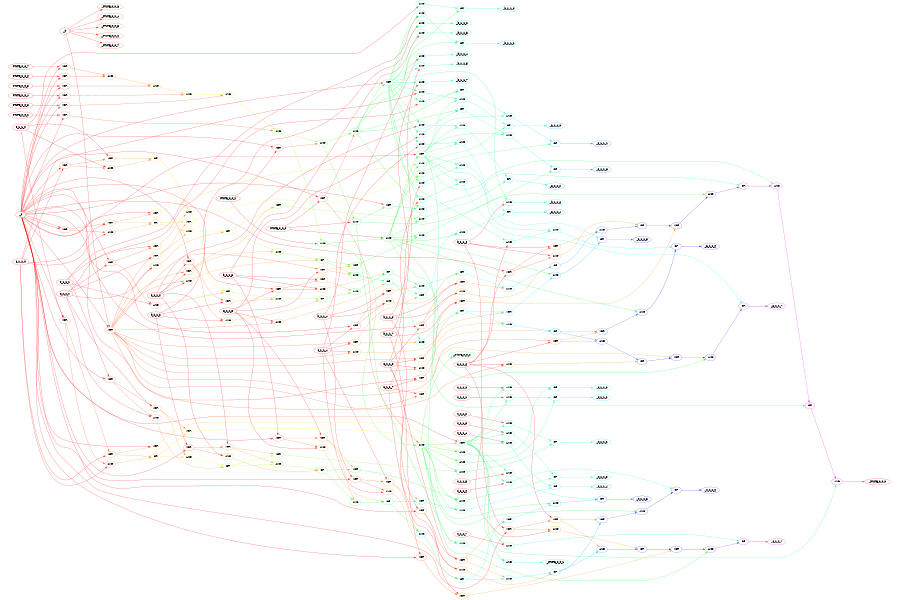 /* clusterrank is local, global or none */
digraph gates {
ordering=out;
clusterrank=global;
size="6,4";
ratio=fill;
remincross=true;
rankdir=LR;
style="invis";
node [fontname=Helvetica];
node [color="0.000000,1.0,1.0"];
subgraph cluster_0 { rank=same;
_0 [label="_0"];
_1 [label="_1"];
a_1_1_0 [label="a_1_1_0"];
a_1_1_1 [label="a_1_1_1"];
a_1_1_2 [label="a_1_1_2"];
a_1_1_3 [label="a_1_1_3"];
a_1_1_4 [label="a_1_1_4"];
a_1_1_5 [label="a_1_1_5"];
a_1_1_6 [label="a_1_1_6"];
a_1_1_7 [label="a_1_1_7"];
b_1_1_0 [label="b_1_1_0"];
b_1_1_1 [label="b_1_1_1"];
b_1_1_2 [label="b_1_1_2"];
b_1_1_3 [label="b_1_1_3"];
b_1_1_4 [label="b_1_1_4"];
b_1_1_5 [label="b_1_1_5"];
b_1_1_6 [label="b_1_1_6"];
b_1_1_7 [label="b_1_1_7"];
c_1_1_0 [label="c_1_1_0"];
c_1_1_1 [label="c_1_1_1"];
c_1_1_2 [label="c_1_1_2"];
c_1_1_3 [label="c_1_1_3"];
c_1_1_4 [label="c_1_1_4"];
c_1_1_5 [label="c_1_1_5"];
c_1_1_6 [label="c_1_1_6"];
c_1_1_7 [label="c_1_1_7"];
STATE_0_0_0 [label="STATE_0_0_0"];
STATE_0_0_1 [label="STATE_0_0_1"];
STATE_0_0_2 [label="STATE_0_0_2"];
STATE_0_0_3 [label="STATE_0_0_3"];
STATE_0_0_4 [label="STATE_0_0_4"];
STATE_0_0_5 [label="STATE_0_0_5"];
STATE_0_0_6 [label="STATE_0_0_6"];
STATE_0_0_7 [label="STATE_0_0_7"];
}
node [color="0.043478,1.0,1.0"];
subgraph cluster_1 { rank=same;
G2 [label="XOR"];
G3 [label="XOR"];
G5 [label="XOR"];
G7 [label="XOR"];
G9 [label="XOR"];
G11 [label="XOR"];
G13 [label="XOR"];
G15 [label="XOR"];
G39 [label="XOR"];
G40 [label="XOR"];
G41 [label="XOR"];
G42 [label="XOR"];
G43 [label="XOR"];
G44 [label="XOR"];
G45 [label="XOR"];
G46 [label="XOR"];
G82 [label="XOR"];
G83 [label="XOR"];
G149 [label="XOR"];
G150 [label="XOR"];
G151 [label="XOR"];
G152 [label="XOR"];
G153 [label="XOR"];
G154 [label="XOR"];
G155 [label="XOR"];
G156 [label="XOR"];
_STATE_0_0_3 [label="_STATE_0_0_3"];
_STATE_0_0_4 [label="_STATE_0_0_4"];
_STATE_0_0_5 [label="_STATE_0_0_5"];
_STATE_0_0_6 [label="_STATE_0_0_6"];
_STATE_0_0_7 [label="_STATE_0_0_7"];
}
node [color="0.086957,1.0,1.0"];
subgraph cluster_2 { rank=same;
G4 [label="AND"];
G47 [label="XOR"];
G48 [label="AND"];
G50 [label="XOR"];
G51 [label="AND"];
G54 [label="XOR"];
G55 [label="AND"];
G58 [label="XOR"];
G59 [label="AND"];
G62 [label="XOR"];
G63 [label="AND"];
G66 [label="XOR"];
G67 [label="AND"];
G70 [label="XOR"];
G71 [label="AND"];
G74 [label="XOR"];
G84 [label="XOR"];
G86 [label="AND"];
G88 [label="XOR"];
G90 [label="AND"];
G93 [label="XOR"];
G95 [label="AND"];
G98 [label="XOR"];
G100 [label="AND"];
G103 [label="XOR"];
G105 [label="AND"];
G108 [label="XOR"];
G110 [label="AND"];
G113 [label="XOR"];
G115 [label="AND"];
G118 [label="XOR"];
G157 [label="XOR"];
G159 [label="AND"];
G161 [label="XOR"];
G163 [label="AND"];
G166 [label="XOR"];
G168 [label="AND"];
G171 [label="XOR"];
G173 [label="AND"];
G176 [label="XOR"];
G178 [label="AND"];
G181 [label="XOR"];
G183 [label="AND"];
G186 [label="XOR"];
G188 [label="AND"];
G191 [label="XOR"];
}
node [color="0.130435,1.0,1.0"];
subgraph cluster_3 { rank=same;
G6 [label="AND"];
G49 [label="OR"];
G85 [label="XOR"];
G87 [label="OR"];
G158 [label="XOR"];
G160 [label="OR"];
}
node [color="0.173913,1.0,1.0"];
subgraph cluster_4 { rank=same;
G8 [label="AND"];
G52 [label="AND"];
G89 [label="XOR"];
G91 [label="AND"];
G162 [label="XOR"];
G164 [label="AND"];
}
node [color="0.217391,1.0,1.0"];
subgraph cluster_5 { rank=same;
G10 [label="AND"];
G53 [label="OR"];
G92 [label="OR"];
G165 [label="OR"];
}
node [color="0.260870,1.0,1.0"];
subgraph cluster_6 { rank=same;
G12 [label="AND"];
G56 [label="AND"];
G94 [label="XOR"];
G96 [label="AND"];
G167 [label="XOR"];
G169 [label="AND"];
}
node [color="0.304348,1.0,1.0"];
subgraph cluster_7 { rank=same;
G14 [label="AND"];
G57 [label="OR"];
G80 [label="AND"];
G97 [label="OR"];
G170 [label="OR"];
}
node [color="0.347826,1.0,1.0"];
subgraph cluster_8 { rank=same;
G16 [label="AND"];
G38 [label="AND"];
G60 [label="AND"];
G81 [label="AND"];
G99 [label="XOR"];
G101 [label="AND"];
G148 [label="AND"];
G172 [label="XOR"];
G174 [label="AND"];
}
node [color="0.391304,1.0,1.0"];
subgraph cluster_9 { rank=same;
G17 [label="XOR"];
G61 [label="OR"];
G76 [label="XOR"];
G102 [label="OR"];
G120 [label="XOR"];
G122 [label="AND"];
G125 [label="AND"];
G128 [label="AND"];
G131 [label="AND"];
G175 [label="OR"];
G193 [label="XOR"];
G195 [label="AND"];
G198 [label="AND"];
G201 [label="AND"];
G204 [label="AND"];
_STATE_0_0_2 [label="_STATE_0_0_2"];
}
node [color="0.434783,1.0,1.0"];
subgraph cluster_10 { rank=same;
G18 [label="AND"];
G20 [label="AND"];
G22 [label="AND"];
G23 [label="AND"];
G24 [label="AND"];
G25 [label="AND"];
G26 [label="AND"];
G27 [label="AND"];
G28 [label="AND"];
G29 [label="AND"];
G31 [label="AND"];
G32 [label="AND"];
G34 [label="AND"];
G35 [label="AND"];
G36 [label="AND"];
G37 [label="AND"];
G64 [label="AND"];
G77 [label="AND"];
G104 [label="XOR"];
G106 [label="AND"];
G147 [label="AND"];
G177 [label="XOR"];
G179 [label="AND"];
G194 [label="AND"];
G197 [label="AND"];
G200 [label="AND"];
G203 [label="AND"];
G206 [label="AND"];
G209 [label="AND"];
G212 [label="AND"];
G215 [label="AND"];
}
node [color="0.478261,1.0,1.0"];
subgraph cluster_11 { rank=same;
G19 [label="OR"];
G21 [label="OR"];
G30 [label="OR"];
G33 [label="OR"];
G65 [label="OR"];
G107 [label="OR"];
G121 [label="AND"];
G127 [label="AND"];
G133 [label="AND"];
G134 [label="AND"];
G136 [label="AND"];
G139 [label="AND"];
G142 [label="AND"];
G180 [label="OR"];
G196 [label="OR"];
G199 [label="OR"];
G202 [label="OR"];
G205 [label="OR"];
G207 [label="AND"];
G219 [label="AND"];
_b_1_1_2 [label="_b_1_1_2"];
_b_1_1_3 [label="_b_1_1_3"];
_b_1_1_4 [label="_b_1_1_4"];
_b_1_1_5 [label="_b_1_1_5"];
_b_1_1_6 [label="_b_1_1_6"];
_b_1_1_7 [label="_b_1_1_7"];
}
node [color="0.521739,1.0,1.0"];
subgraph cluster_12 { rank=same;
G68 [label="AND"];
G109 [label="XOR"];
G111 [label="AND"];
G123 [label="OR"];
G124 [label="AND"];
G129 [label="OR"];
G130 [label="AND"];
G135 [label="OR"];
G182 [label="XOR"];
G184 [label="AND"];
G208 [label="OR"];
_b_1_1_0 [label="_b_1_1_0"];
_b_1_1_1 [label="_b_1_1_1"];
_c_1_1_0 [label="_c_1_1_0"];
_c_1_1_1 [label="_c_1_1_1"];
_c_1_1_2 [label="_c_1_1_2"];
_c_1_1_3 [label="_c_1_1_3"];
_STATE_0_0_1 [label="_STATE_0_0_1"];
}
node [color="0.565217,1.0,1.0"];
subgraph cluster_13 { rank=same;
G69 [label="OR"];
G112 [label="OR"];
G126 [label="OR"];
G132 [label="OR"];
G137 [label="AND"];
G185 [label="OR"];
G210 [label="AND"];
_a_1_1_0 [label="_a_1_1_0"];
_a_1_1_2 [label="_a_1_1_2"];
_a_1_1_4 [label="_a_1_1_4"];
_c_1_1_4 [label="_c_1_1_4"];
}
node [color="0.608696,1.0,1.0"];
subgraph cluster_14 { rank=same;
G72 [label="AND"];
G114 [label="XOR"];
G116 [label="AND"];
G138 [label="OR"];
G187 [label="XOR"];
G189 [label="AND"];
G211 [label="OR"];
_a_1_1_1 [label="_a_1_1_1"];
_a_1_1_3 [label="_a_1_1_3"];
}
node [color="0.652174,1.0,1.0"];
subgraph cluster_15 { rank=same;
G73 [label="OR"];
G117 [label="OR"];
G140 [label="AND"];
G190 [label="OR"];
G213 [label="AND"];
_a_1_1_5 [label="_a_1_1_5"];
_c_1_1_5 [label="_c_1_1_5"];
}
node [color="0.695652,1.0,1.0"];
subgraph cluster_16 { rank=same;
G75 [label="XOR"];
G119 [label="XOR"];
G141 [label="OR"];
G192 [label="XOR"];
G214 [label="OR"];
}
node [color="0.739130,1.0,1.0"];
subgraph cluster_17 { rank=same;
G78 [label="AND"];
G143 [label="AND"];
G216 [label="AND"];
_a_1_1_6 [label="_a_1_1_6"];
_c_1_1_6 [label="_c_1_1_6"];
}
node [color="0.782609,1.0,1.0"];
subgraph cluster_18 { rank=same;
G79 [label="OR"];
G144 [label="OR"];
G217 [label="OR"];
}
node [color="0.826087,1.0,1.0"];
subgraph cluster_19 { rank=same;
G145 [label="AND"];
_a_1_1_7 [label="_a_1_1_7"];
_c_1_1_7 [label="_c_1_1_7"];
}
node [color="0.869565,1.0,1.0"];
subgraph cluster_20 { rank=same;
G146 [label="OR"];
}
node [color="0.913043,1.0,1.0"];
subgraph cluster_21 { rank=same;
G218 [label="AND"];
}
node [color="0.956522,1.0,1.0"];
subgraph cluster_22 { rank=same;
_STATE_0_0_0 [label="_STATE_0_0_0"];
}
{
rank = same;
_a_1_1_0 [label="_a_1_1_0"];
_a_1_1_1 [label="_a_1_1_1"];
_a_1_1_2 [label="_a_1_1_2"];
_a_1_1_3 [label="_a_1_1_3"];
_a_1_1_4 [label="_a_1_1_4"];
_a_1_1_5 [label="_a_1_1_5"];
_a_1_1_6 [label="_a_1_1_6"];
_a_1_1_7 [label="_a_1_1_7"];
_b_1_1_0 [label="_b_1_1_0"];
_b_1_1_1 [label="_b_1_1_1"];
_b_1_1_2 [label="_b_1_1_2"];
_b_1_1_3 [label="_b_1_1_3"];
_b_1_1_4 [label="_b_1_1_4"];
_b_1_1_5 [label="_b_1_1_5"];
_b_1_1_6 [label="_b_1_1_6"];
_b_1_1_7 [label="_b_1_1_7"];
_c_1_1_0 [label="_c_1_1_0"];
_c_1_1_1 [label="_c_1_1_1"];
_c_1_1_2 [label="_c_1_1_2"];
_c_1_1_3 [label="_c_1_1_3"];
_c_1_1_4 [label="_c_1_1_4"];
_c_1_1_5 [label="_c_1_1_5"];
_c_1_1_6 [label="_c_1_1_6"];
_c_1_1_7 [label="_c_1_1_7"];
_STATE_0_0_0 [label="_STATE_0_0_0"];
_STATE_0_0_1 [label="_STATE_0_0_1"];
_STATE_0_0_2 [label="_STATE_0_0_2"];
_STATE_0_0_3 [label="_STATE_0_0_3"];
_STATE_0_0_4 [label="_STATE_0_0_4"];
_STATE_0_0_5 [label="_STATE_0_0_5"];
_STATE_0_0_6 [label="_STATE_0_0_6"];
_STATE_0_0_7 [label="_STATE_0_0_7"];
}
_1 -> G2 [color="0.000000,1.0,1.0"];
STATE_0_0_7 -> G2 [color="0.000000,1.0,1.0"];
_1 -> G3 [color="0.000000,1.0,1.0"];
STATE_0_0_6 -> G3 [color="0.000000,1.0,1.0"];
G2 -> G4 [color="0.043478,1.0,1.0"];
G3 -> G4 [color="0.043478,1.0,1.0"];
_1 -> G5 [color="0.000000,1.0,1.0"];
STATE_0_0_5 -> G5 [color="0.000000,1.0,1.0"];
G4 -> G6 [color="0.086957,1.0,1.0"];
G5 -> G6 [color="0.043478,1.0,1.0"];
_1 -> G7 [color="0.000000,1.0,1.0"];
STATE_0_0_4 -> G7 [color="0.000000,1.0,1.0"];
G6 -> G8 [color="0.130435,1.0,1.0"];
G7 -> G8 [color="0.043478,1.0,1.0"];
_1 -> G9 [color="0.000000,1.0,1.0"];
STATE_0_0_3 -> G9 [color="0.000000,1.0,1.0"];
G8 -> G10 [color="0.173913,1.0,1.0"];
G9 -> G10 [color="0.043478,1.0,1.0"];
_1 -> G11 [color="0.000000,1.0,1.0"];
STATE_0_0_2 -> G11 [color="0.000000,1.0,1.0"];
G10 -> G12 [color="0.217391,1.0,1.0"];
G11 -> G12 [color="0.043478,1.0,1.0"];
_1 -> G13 [color="0.000000,1.0,1.0"];
STATE_0_0_1 -> G13 [color="0.000000,1.0,1.0"];
G12 -> G14 [color="0.260870,1.0,1.0"];
G13 -> G14 [color="0.043478,1.0,1.0"];
_1 -> G15 [color="0.000000,1.0,1.0"];
STATE_0_0_0 -> G15 [color="0.000000,1.0,1.0"];
G14 -> G16 [color="0.304348,1.0,1.0"];
G15 -> G16 [color="0.043478,1.0,1.0"];
_1 -> G17 [color="0.000000,1.0,1.0"];
G16 -> G17 [color="0.347826,1.0,1.0"];
G17 -> G18 [color="0.391304,1.0,1.0"];
b_1_1_0 -> G18 [color="0.000000,1.0,1.0"];
G16 -> G19 [color="0.347826,1.0,1.0"];
G18 -> G19 [color="0.434783,1.0,1.0"];
G17 -> G20 [color="0.391304,1.0,1.0"];
b_1_1_1 -> G20 [color="0.000000,1.0,1.0"];
G16 -> G21 [color="0.347826,1.0,1.0"];
G20 -> G21 [color="0.434783,1.0,1.0"];
G17 -> G22 [color="0.391304,1.0,1.0"];
b_1_1_2 -> G22 [color="0.000000,1.0,1.0"];
G17 -> G23 [color="0.391304,1.0,1.0"];
b_1_1_3 -> G23 [color="0.000000,1.0,1.0"];
G17 -> G24 [color="0.391304,1.0,1.0"];
b_1_1_4 -> G24 [color="0.000000,1.0,1.0"];
G17 -> G25 [color="0.391304,1.0,1.0"];
b_1_1_5 -> G25 [color="0.000000,1.0,1.0"];
G17 -> G26 [color="0.391304,1.0,1.0"];
b_1_1_6 -> G26 [color="0.000000,1.0,1.0"];
G17 -> G27 [color="0.391304,1.0,1.0"];
b_1_1_7 -> G27 [color="0.000000,1.0,1.0"];
G17 -> G28 [color="0.391304,1.0,1.0"];
a_1_1_0 -> G28 [color="0.000000,1.0,1.0"];
G17 -> G29 [color="0.391304,1.0,1.0"];
a_1_1_1 -> G29 [color="0.000000,1.0,1.0"];
G16 -> G30 [color="0.347826,1.0,1.0"];
G29 -> G30 [color="0.434783,1.0,1.0"];
G17 -> G31 [color="0.391304,1.0,1.0"];
a_1_1_2 -> G31 [color="0.000000,1.0,1.0"];
G17 -> G32 [color="0.391304,1.0,1.0"];
a_1_1_3 -> G32 [color="0.000000,1.0,1.0"];
G16 -> G33 [color="0.347826,1.0,1.0"];
G32 -> G33 [color="0.434783,1.0,1.0"];
G17 -> G34 [color="0.391304,1.0,1.0"];
a_1_1_4 -> G34 [color="0.000000,1.0,1.0"];
G17 -> G35 [color="0.391304,1.0,1.0"];
a_1_1_5 -> G35 [color="0.000000,1.0,1.0"];
G17 -> G36 [color="0.391304,1.0,1.0"];
a_1_1_6 -> G36 [color="0.000000,1.0,1.0"];
G17 -> G37 [color="0.391304,1.0,1.0"];
a_1_1_7 -> G37 [color="0.000000,1.0,1.0"];
G14 -> G38 [color="0.304348,1.0,1.0"];
STATE_0_0_0 -> G38 [color="0.000000,1.0,1.0"];
_1 -> G39 [color="0.000000,1.0,1.0"];
a_1_1_0 -> G39 [color="0.000000,1.0,1.0"];
_1 -> G40 [color="0.000000,1.0,1.0"];
a_1_1_1 -> G40 [color="0.000000,1.0,1.0"];
_1 -> G41 [color="0.000000,1.0,1.0"];
a_1_1_2 -> G41 [color="0.000000,1.0,1.0"];
_1 -> G42 [color="0.000000,1.0,1.0"];
a_1_1_3 -> G42 [color="0.000000,1.0,1.0"];
_1 -> G43 [color="0.000000,1.0,1.0"];
a_1_1_4 -> G43 [color="0.000000,1.0,1.0"];
_1 -> G44 [color="0.000000,1.0,1.0"];
a_1_1_5 -> G44 [color="0.000000,1.0,1.0"];
_1 -> G45 [color="0.000000,1.0,1.0"];
a_1_1_6 -> G45 [color="0.000000,1.0,1.0"];
_1 -> G46 [color="0.000000,1.0,1.0"];
a_1_1_7 -> G46 [color="0.000000,1.0,1.0"];
G39 -> G47 [color="0.043478,1.0,1.0"];
b_1_1_0 -> G47 [color="0.000000,1.0,1.0"];
G39 -> G48 [color="0.043478,1.0,1.0"];
b_1_1_0 -> G48 [color="0.000000,1.0,1.0"];
G47 -> G49 [color="0.086957,1.0,1.0"];
G48 -> G49 [color="0.086957,1.0,1.0"];
G40 -> G50 [color="0.043478,1.0,1.0"];
b_1_1_1 -> G50 [color="0.000000,1.0,1.0"];
G40 -> G51 [color="0.043478,1.0,1.0"];
b_1_1_1 -> G51 [color="0.000000,1.0,1.0"];
G49 -> G52 [color="0.130435,1.0,1.0"];
G50 -> G52 [color="0.086957,1.0,1.0"];
G51 -> G53 [color="0.086957,1.0,1.0"];
G52 -> G53 [color="0.173913,1.0,1.0"];
G41 -> G54 [color="0.043478,1.0,1.0"];
b_1_1_2 -> G54 [color="0.000000,1.0,1.0"];
G41 -> G55 [color="0.043478,1.0,1.0"];
b_1_1_2 -> G55 [color="0.000000,1.0,1.0"];
G53 -> G56 [color="0.217391,1.0,1.0"];
G54 -> G56 [color="0.086957,1.0,1.0"];
G55 -> G57 [color="0.086957,1.0,1.0"];
G56 -> G57 [color="0.260870,1.0,1.0"];
G42 -> G58 [color="0.043478,1.0,1.0"];
b_1_1_3 -> G58 [color="0.000000,1.0,1.0"];
G42 -> G59 [color="0.043478,1.0,1.0"];
b_1_1_3 -> G59 [color="0.000000,1.0,1.0"];
G57 -> G60 [color="0.304348,1.0,1.0"];
G58 -> G60 [color="0.086957,1.0,1.0"];
G59 -> G61 [color="0.086957,1.0,1.0"];
G60 -> G61 [color="0.347826,1.0,1.0"];
G43 -> G62 [color="0.043478,1.0,1.0"];
b_1_1_4 -> G62 [color="0.000000,1.0,1.0"];
G43 -> G63 [color="0.043478,1.0,1.0"];
b_1_1_4 -> G63 [color="0.000000,1.0,1.0"];
G61 -> G64 [color="0.391304,1.0,1.0"];
G62 -> G64 [color="0.086957,1.0,1.0"];
G63 -> G65 [color="0.086957,1.0,1.0"];
G64 -> G65 [color="0.434783,1.0,1.0"];
G44 -> G66 [color="0.043478,1.0,1.0"];
b_1_1_5 -> G66 [color="0.000000,1.0,1.0"];
G44 -> G67 [color="0.043478,1.0,1.0"];
b_1_1_5 -> G67 [color="0.000000,1.0,1.0"];
G65 -> G68 [color="0.478261,1.0,1.0"];
G66 -> G68 [color="0.086957,1.0,1.0"];
G67 -> G69 [color="0.086957,1.0,1.0"];
G68 -> G69 [color="0.521739,1.0,1.0"];
G45 -> G70 [color="0.043478,1.0,1.0"];
b_1_1_6 -> G70 [color="0.000000,1.0,1.0"];
G45 -> G71 [color="0.043478,1.0,1.0"];
b_1_1_6 -> G71 [color="0.000000,1.0,1.0"];
G69 -> G72 [color="0.565217,1.0,1.0"];
G70 -> G72 [color="0.086957,1.0,1.0"];
G71 -> G73 [color="0.086957,1.0,1.0"];
G72 -> G73 [color="0.608696,1.0,1.0"];
G46 -> G74 [color="0.043478,1.0,1.0"];
b_1_1_7 -> G74 [color="0.000000,1.0,1.0"];
G73 -> G75 [color="0.652174,1.0,1.0"];
G74 -> G75 [color="0.086957,1.0,1.0"];
_1 -> G76 [color="0.000000,1.0,1.0"];
G38 -> G76 [color="0.347826,1.0,1.0"];
G16 -> G77 [color="0.347826,1.0,1.0"];
G76 -> G77 [color="0.391304,1.0,1.0"];
G38 -> G78 [color="0.347826,1.0,1.0"];
G75 -> G78 [color="0.695652,1.0,1.0"];
G77 -> G79 [color="0.434783,1.0,1.0"];
G78 -> G79 [color="0.739130,1.0,1.0"];
G12 -> G80 [color="0.260870,1.0,1.0"];
STATE_0_0_1 -> G80 [color="0.000000,1.0,1.0"];
G80 -> G81 [color="0.304348,1.0,1.0"];
STATE_0_0_0 -> G81 [color="0.000000,1.0,1.0"];
_1 -> G82 [color="0.000000,1.0,1.0"];
_1 -> G82 [color="0.000000,1.0,1.0"];
_0 -> G83 [color="0.000000,1.0,1.0"];
_1 -> G83 [color="0.000000,1.0,1.0"];
G82 -> G84 [color="0.043478,1.0,1.0"];
a_1_1_0 -> G84 [color="0.000000,1.0,1.0"];
_1 -> G85 [color="0.000000,1.0,1.0"];
G84 -> G85 [color="0.086957,1.0,1.0"];
G82 -> G86 [color="0.043478,1.0,1.0"];
a_1_1_0 -> G86 [color="0.000000,1.0,1.0"];
G84 -> G87 [color="0.086957,1.0,1.0"];
G86 -> G87 [color="0.086957,1.0,1.0"];
G83 -> G88 [color="0.043478,1.0,1.0"];
a_1_1_1 -> G88 [color="0.000000,1.0,1.0"];
G87 -> G89 [color="0.130435,1.0,1.0"];
G88 -> G89 [color="0.086957,1.0,1.0"];
G83 -> G90 [color="0.043478,1.0,1.0"];
a_1_1_1 -> G90 [color="0.000000,1.0,1.0"];
G87 -> G91 [color="0.130435,1.0,1.0"];
G88 -> G91 [color="0.086957,1.0,1.0"];
G90 -> G92 [color="0.086957,1.0,1.0"];
G91 -> G92 [color="0.173913,1.0,1.0"];
G83 -> G93 [color="0.043478,1.0,1.0"];
a_1_1_2 -> G93 [color="0.000000,1.0,1.0"];
G92 -> G94 [color="0.217391,1.0,1.0"];
G93 -> G94 [color="0.086957,1.0,1.0"];
G83 -> G95 [color="0.043478,1.0,1.0"];
a_1_1_2 -> G95 [color="0.000000,1.0,1.0"];
G92 -> G96 [color="0.217391,1.0,1.0"];
G93 -> G96 [color="0.086957,1.0,1.0"];
G95 -> G97 [color="0.086957,1.0,1.0"];
G96 -> G97 [color="0.260870,1.0,1.0"];
G83 -> G98 [color="0.043478,1.0,1.0"];
a_1_1_3 -> G98 [color="0.000000,1.0,1.0"];
G97 -> G99 [color="0.304348,1.0,1.0"];
G98 -> G99 [color="0.086957,1.0,1.0"];
G83 -> G100 [color="0.043478,1.0,1.0"];
a_1_1_3 -> G100 [color="0.000000,1.0,1.0"];
G97 -> G101 [color="0.304348,1.0,1.0"];
G98 -> G101 [color="0.086957,1.0,1.0"];
G100 -> G102 [color="0.086957,1.0,1.0"];
G101 -> G102 [color="0.347826,1.0,1.0"];
G83 -> G103 [color="0.043478,1.0,1.0"];
a_1_1_4 -> G103 [color="0.000000,1.0,1.0"];
G102 -> G104 [color="0.391304,1.0,1.0"];
G103 -> G104 [color="0.086957,1.0,1.0"];
G83 -> G105 [color="0.043478,1.0,1.0"];
a_1_1_4 -> G105 [color="0.000000,1.0,1.0"];
G102 -> G106 [color="0.391304,1.0,1.0"];
G103 -> G106 [color="0.086957,1.0,1.0"];
G105 -> G107 [color="0.086957,1.0,1.0"];
G106 -> G107 [color="0.434783,1.0,1.0"];
G83 -> G108 [color="0.043478,1.0,1.0"];
a_1_1_5 -> G108 [color="0.000000,1.0,1.0"];
G107 -> G109 [color="0.478261,1.0,1.0"];
G108 -> G109 [color="0.086957,1.0,1.0"];
G83 -> G110 [color="0.043478,1.0,1.0"];
a_1_1_5 -> G110 [color="0.000000,1.0,1.0"];
G107 -> G111 [color="0.478261,1.0,1.0"];
G108 -> G111 [color="0.086957,1.0,1.0"];
G110 -> G112 [color="0.086957,1.0,1.0"];
G111 -> G112 [color="0.521739,1.0,1.0"];
G83 -> G113 [color="0.043478,1.0,1.0"];
a_1_1_6 -> G113 [color="0.000000,1.0,1.0"];
G112 -> G114 [color="0.565217,1.0,1.0"];
G113 -> G114 [color="0.086957,1.0,1.0"];
G83 -> G115 [color="0.043478,1.0,1.0"];
a_1_1_6 -> G115 [color="0.000000,1.0,1.0"];
G112 -> G116 [color="0.565217,1.0,1.0"];
G113 -> G116 [color="0.086957,1.0,1.0"];
G115 -> G117 [color="0.086957,1.0,1.0"];
G116 -> G117 [color="0.608696,1.0,1.0"];
G83 -> G118 [color="0.043478,1.0,1.0"];
a_1_1_7 -> G118 [color="0.000000,1.0,1.0"];
G117 -> G119 [color="0.652174,1.0,1.0"];
G118 -> G119 [color="0.086957,1.0,1.0"];
_1 -> G120 [color="0.000000,1.0,1.0"];
G81 -> G120 [color="0.347826,1.0,1.0"];
G28 -> G121 [color="0.434783,1.0,1.0"];
G120 -> G121 [color="0.391304,1.0,1.0"];
G81 -> G122 [color="0.347826,1.0,1.0"];
G85 -> G122 [color="0.130435,1.0,1.0"];
G121 -> G123 [color="0.478261,1.0,1.0"];
G122 -> G123 [color="0.391304,1.0,1.0"];
G30 -> G124 [color="0.478261,1.0,1.0"];
G120 -> G124 [color="0.391304,1.0,1.0"];
G81 -> G125 [color="0.347826,1.0,1.0"];
G89 -> G125 [color="0.173913,1.0,1.0"];
G124 -> G126 [color="0.521739,1.0,1.0"];
G125 -> G126 [color="0.391304,1.0,1.0"];
G31 -> G127 [color="0.434783,1.0,1.0"];
G120 -> G127 [color="0.391304,1.0,1.0"];
G81 -> G128 [color="0.347826,1.0,1.0"];
G94 -> G128 [color="0.260870,1.0,1.0"];
G127 -> G129 [color="0.478261,1.0,1.0"];
G128 -> G129 [color="0.391304,1.0,1.0"];
G33 -> G130 [color="0.478261,1.0,1.0"];
G120 -> G130 [color="0.391304,1.0,1.0"];
G81 -> G131 [color="0.347826,1.0,1.0"];
G99 -> G131 [color="0.347826,1.0,1.0"];
G130 -> G132 [color="0.521739,1.0,1.0"];
G131 -> G132 [color="0.391304,1.0,1.0"];
G34 -> G133 [color="0.434783,1.0,1.0"];
G120 -> G133 [color="0.391304,1.0,1.0"];
G81 -> G134 [color="0.347826,1.0,1.0"];
G104 -> G134 [color="0.434783,1.0,1.0"];
G133 -> G135 [color="0.478261,1.0,1.0"];
G134 -> G135 [color="0.478261,1.0,1.0"];
G35 -> G136 [color="0.434783,1.0,1.0"];
G120 -> G136 [color="0.391304,1.0,1.0"];
G81 -> G137 [color="0.347826,1.0,1.0"];
G109 -> G137 [color="0.521739,1.0,1.0"];
G136 -> G138 [color="0.478261,1.0,1.0"];
G137 -> G138 [color="0.565217,1.0,1.0"];
G36 -> G139 [color="0.434783,1.0,1.0"];
G120 -> G139 [color="0.391304,1.0,1.0"];
G81 -> G140 [color="0.347826,1.0,1.0"];
G114 -> G140 [color="0.608696,1.0,1.0"];
G139 -> G141 [color="0.478261,1.0,1.0"];
G140 -> G141 [color="0.652174,1.0,1.0"];
G37 -> G142 [color="0.434783,1.0,1.0"];
G120 -> G142 [color="0.391304,1.0,1.0"];
G81 -> G143 [color="0.347826,1.0,1.0"];
G119 -> G143 [color="0.695652,1.0,1.0"];
G142 -> G144 [color="0.478261,1.0,1.0"];
G143 -> G144 [color="0.739130,1.0,1.0"];
G79 -> G145 [color="0.782609,1.0,1.0"];
G120 -> G145 [color="0.391304,1.0,1.0"];
G81 -> G146 [color="0.347826,1.0,1.0"];
G145 -> G146 [color="0.826087,1.0,1.0"];
G38 -> G147 [color="0.347826,1.0,1.0"];
G120 -> G147 [color="0.391304,1.0,1.0"];
G15 -> G148 [color="0.043478,1.0,1.0"];
G80 -> G148 [color="0.304348,1.0,1.0"];
_1 -> G149 [color="0.000000,1.0,1.0"];
b_1_1_0 -> G149 [color="0.000000,1.0,1.0"];
_1 -> G150 [color="0.000000,1.0,1.0"];
b_1_1_1 -> G150 [color="0.000000,1.0,1.0"];
_1 -> G151 [color="0.000000,1.0,1.0"];
b_1_1_2 -> G151 [color="0.000000,1.0,1.0"];
_1 -> G152 [color="0.000000,1.0,1.0"];
b_1_1_3 -> G152 [color="0.000000,1.0,1.0"];
_1 -> G153 [color="0.000000,1.0,1.0"];
b_1_1_4 -> G153 [color="0.000000,1.0,1.0"];
_1 -> G154 [color="0.000000,1.0,1.0"];
b_1_1_5 -> G154 [color="0.000000,1.0,1.0"];
_1 -> G155 [color="0.000000,1.0,1.0"];
b_1_1_6 -> G155 [color="0.000000,1.0,1.0"];
_1 -> G156 [color="0.000000,1.0,1.0"];
b_1_1_7 -> G156 [color="0.000000,1.0,1.0"];
G149 -> G157 [color="0.043478,1.0,1.0"];
a_1_1_0 -> G157 [color="0.000000,1.0,1.0"];
_1 -> G158 [color="0.000000,1.0,1.0"];
G157 -> G158 [color="0.086957,1.0,1.0"];
G149 -> G159 [color="0.043478,1.0,1.0"];
a_1_1_0 -> G159 [color="0.000000,1.0,1.0"];
G157 -> G160 [color="0.086957,1.0,1.0"];
G159 -> G160 [color="0.086957,1.0,1.0"];
G150 -> G161 [color="0.043478,1.0,1.0"];
a_1_1_1 -> G161 [color="0.000000,1.0,1.0"];
G160 -> G162 [color="0.130435,1.0,1.0"];
G161 -> G162 [color="0.086957,1.0,1.0"];
G150 -> G163 [color="0.043478,1.0,1.0"];
a_1_1_1 -> G163 [color="0.000000,1.0,1.0"];
G160 -> G164 [color="0.130435,1.0,1.0"];
G161 -> G164 [color="0.086957,1.0,1.0"];
G163 -> G165 [color="0.086957,1.0,1.0"];
G164 -> G165 [color="0.173913,1.0,1.0"];
G151 -> G166 [color="0.043478,1.0,1.0"];
a_1_1_2 -> G166 [color="0.000000,1.0,1.0"];
G165 -> G167 [color="0.217391,1.0,1.0"];
G166 -> G167 [color="0.086957,1.0,1.0"];
G151 -> G168 [color="0.043478,1.0,1.0"];
a_1_1_2 -> G168 [color="0.000000,1.0,1.0"];
G165 -> G169 [color="0.217391,1.0,1.0"];
G166 -> G169 [color="0.086957,1.0,1.0"];
G168 -> G170 [color="0.086957,1.0,1.0"];
G169 -> G170 [color="0.260870,1.0,1.0"];
G152 -> G171 [color="0.043478,1.0,1.0"];
a_1_1_3 -> G171 [color="0.000000,1.0,1.0"];
G170 -> G172 [color="0.304348,1.0,1.0"];
G171 -> G172 [color="0.086957,1.0,1.0"];
G152 -> G173 [color="0.043478,1.0,1.0"];
a_1_1_3 -> G173 [color="0.000000,1.0,1.0"];
G170 -> G174 [color="0.304348,1.0,1.0"];
G171 -> G174 [color="0.086957,1.0,1.0"];
G173 -> G175 [color="0.086957,1.0,1.0"];
G174 -> G175 [color="0.347826,1.0,1.0"];
G153 -> G176 [color="0.043478,1.0,1.0"];
a_1_1_4 -> G176 [color="0.000000,1.0,1.0"];
G175 -> G177 [color="0.391304,1.0,1.0"];
G176 -> G177 [color="0.086957,1.0,1.0"];
G153 -> G178 [color="0.043478,1.0,1.0"];
a_1_1_4 -> G178 [color="0.000000,1.0,1.0"];
G175 -> G179 [color="0.391304,1.0,1.0"];
G176 -> G179 [color="0.086957,1.0,1.0"];
G178 -> G180 [color="0.086957,1.0,1.0"];
G179 -> G180 [color="0.434783,1.0,1.0"];
G154 -> G181 [color="0.043478,1.0,1.0"];
a_1_1_5 -> G181 [color="0.000000,1.0,1.0"];
G180 -> G182 [color="0.478261,1.0,1.0"];
G181 -> G182 [color="0.086957,1.0,1.0"];
G154 -> G183 [color="0.043478,1.0,1.0"];
a_1_1_5 -> G183 [color="0.000000,1.0,1.0"];
G180 -> G184 [color="0.478261,1.0,1.0"];
G181 -> G184 [color="0.086957,1.0,1.0"];
G183 -> G185 [color="0.086957,1.0,1.0"];
G184 -> G185 [color="0.521739,1.0,1.0"];
G155 -> G186 [color="0.043478,1.0,1.0"];
a_1_1_6 -> G186 [color="0.000000,1.0,1.0"];
G185 -> G187 [color="0.565217,1.0,1.0"];
G186 -> G187 [color="0.086957,1.0,1.0"];
G155 -> G188 [color="0.043478,1.0,1.0"];
a_1_1_6 -> G188 [color="0.000000,1.0,1.0"];
G185 -> G189 [color="0.565217,1.0,1.0"];
G186 -> G189 [color="0.086957,1.0,1.0"];
G188 -> G190 [color="0.086957,1.0,1.0"];
G189 -> G190 [color="0.608696,1.0,1.0"];
G156 -> G191 [color="0.043478,1.0,1.0"];
a_1_1_7 -> G191 [color="0.000000,1.0,1.0"];
G190 -> G192 [color="0.652174,1.0,1.0"];
G191 -> G192 [color="0.086957,1.0,1.0"];
_1 -> G193 [color="0.000000,1.0,1.0"];
G148 -> G193 [color="0.347826,1.0,1.0"];
G193 -> G194 [color="0.391304,1.0,1.0"];
c_1_1_0 -> G194 [color="0.000000,1.0,1.0"];
G148 -> G195 [color="0.347826,1.0,1.0"];
G158 -> G195 [color="0.130435,1.0,1.0"];
G194 -> G196 [color="0.434783,1.0,1.0"];
G195 -> G196 [color="0.391304,1.0,1.0"];
G193 -> G197 [color="0.391304,1.0,1.0"];
c_1_1_1 -> G197 [color="0.000000,1.0,1.0"];
G148 -> G198 [color="0.347826,1.0,1.0"];
G162 -> G198 [color="0.173913,1.0,1.0"];
G197 -> G199 [color="0.434783,1.0,1.0"];
G198 -> G199 [color="0.391304,1.0,1.0"];
G193 -> G200 [color="0.391304,1.0,1.0"];
c_1_1_2 -> G200 [color="0.000000,1.0,1.0"];
G148 -> G201 [color="0.347826,1.0,1.0"];
G167 -> G201 [color="0.260870,1.0,1.0"];
G200 -> G202 [color="0.434783,1.0,1.0"];
G201 -> G202 [color="0.391304,1.0,1.0"];
G193 -> G203 [color="0.391304,1.0,1.0"];
c_1_1_3 -> G203 [color="0.000000,1.0,1.0"];
G148 -> G204 [color="0.347826,1.0,1.0"];
G172 -> G204 [color="0.347826,1.0,1.0"];
G203 -> G205 [color="0.434783,1.0,1.0"];
G204 -> G205 [color="0.391304,1.0,1.0"];
G193 -> G206 [color="0.391304,1.0,1.0"];
c_1_1_4 -> G206 [color="0.000000,1.0,1.0"];
G148 -> G207 [color="0.347826,1.0,1.0"];
G177 -> G207 [color="0.434783,1.0,1.0"];
G206 -> G208 [color="0.434783,1.0,1.0"];
G207 -> G208 [color="0.478261,1.0,1.0"];
G193 -> G209 [color="0.391304,1.0,1.0"];
c_1_1_5 -> G209 [color="0.000000,1.0,1.0"];
G148 -> G210 [color="0.347826,1.0,1.0"];
G182 -> G210 [color="0.521739,1.0,1.0"];
G209 -> G211 [color="0.434783,1.0,1.0"];
G210 -> G211 [color="0.565217,1.0,1.0"];
G193 -> G212 [color="0.391304,1.0,1.0"];
c_1_1_6 -> G212 [color="0.000000,1.0,1.0"];
G148 -> G213 [color="0.347826,1.0,1.0"];
G187 -> G213 [color="0.608696,1.0,1.0"];
G212 -> G214 [color="0.434783,1.0,1.0"];
G213 -> G214 [color="0.652174,1.0,1.0"];
G193 -> G215 [color="0.391304,1.0,1.0"];
c_1_1_7 -> G215 [color="0.000000,1.0,1.0"];
G148 -> G216 [color="0.347826,1.0,1.0"];
G192 -> G216 [color="0.695652,1.0,1.0"];
G215 -> G217 [color="0.434783,1.0,1.0"];
G216 -> G217 [color="0.739130,1.0,1.0"];
G146 -> G218 [color="0.869565,1.0,1.0"];
G193 -> G218 [color="0.391304,1.0,1.0"];
G147 -> G219 [color="0.434783,1.0,1.0"];
G193 -> G219 [color="0.391304,1.0,1.0"];
G123 -> _a_1_1_0 [color="0.521739,1.0,1.0"];
G126 -> _a_1_1_1 [color="0.565217,1.0,1.0"];
G129 -> _a_1_1_2 [color="0.521739,1.0,1.0"];
G132 -> _a_1_1_3 [color="0.565217,1.0,1.0"];
G135 -> _a_1_1_4 [color="0.521739,1.0,1.0"];
G138 -> _a_1_1_5 [color="0.608696,1.0,1.0"];
G141 -> _a_1_1_6 [color="0.695652,1.0,1.0"];
G144 -> _a_1_1_7 [color="0.782609,1.0,1.0"];
G19 -> _b_1_1_0 [color="0.478261,1.0,1.0"];
G21 -> _b_1_1_1 [color="0.478261,1.0,1.0"];
G22 -> _b_1_1_2 [color="0.434783,1.0,1.0"];
G23 -> _b_1_1_3 [color="0.434783,1.0,1.0"];
G24 -> _b_1_1_4 [color="0.434783,1.0,1.0"];
G25 -> _b_1_1_5 [color="0.434783,1.0,1.0"];
G26 -> _b_1_1_6 [color="0.434783,1.0,1.0"];
G27 -> _b_1_1_7 [color="0.434783,1.0,1.0"];
G196 -> _c_1_1_0 [color="0.478261,1.0,1.0"];
G199 -> _c_1_1_1 [color="0.478261,1.0,1.0"];
G202 -> _c_1_1_2 [color="0.478261,1.0,1.0"];
G205 -> _c_1_1_3 [color="0.478261,1.0,1.0"];
G208 -> _c_1_1_4 [color="0.521739,1.0,1.0"];
G211 -> _c_1_1_5 [color="0.608696,1.0,1.0"];
G214 -> _c_1_1_6 [color="0.695652,1.0,1.0"];
G217 -> _c_1_1_7 [color="0.782609,1.0,1.0"];
G218 -> _STATE_0_0_0 [color="0.913043,1.0,1.0"];
G219 -> _STATE_0_0_1 [color="0.478261,1.0,1.0"];
G148 -> _STATE_0_0_2 [color="0.347826,1.0,1.0"];
_0 -> _STATE_0_0_3 [color="0.000000,1.0,1.0"];
_0 -> _STATE_0_0_4 [color="0.000000,1.0,1.0"];
_0 -> _STATE_0_0_5 [color="0.000000,1.0,1.0"];
_0 -> _STATE_0_0_6 [color="0.000000,1.0,1.0"];
_0 -> _STATE_0_0_7 [color="0.000000,1.0,1.0"];
}
